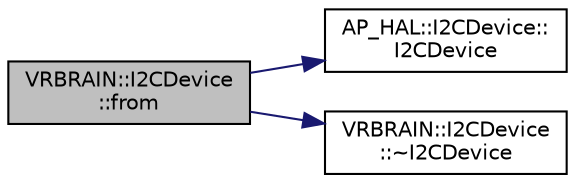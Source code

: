 digraph "VRBRAIN::I2CDevice::from"
{
 // INTERACTIVE_SVG=YES
  edge [fontname="Helvetica",fontsize="10",labelfontname="Helvetica",labelfontsize="10"];
  node [fontname="Helvetica",fontsize="10",shape=record];
  rankdir="LR";
  Node1 [label="VRBRAIN::I2CDevice\l::from",height=0.2,width=0.4,color="black", fillcolor="grey75", style="filled", fontcolor="black"];
  Node1 -> Node2 [color="midnightblue",fontsize="10",style="solid",fontname="Helvetica"];
  Node2 [label="AP_HAL::I2CDevice::\lI2CDevice",height=0.2,width=0.4,color="black", fillcolor="white", style="filled",URL="$classAP__HAL_1_1I2CDevice.html#ac84c9ea3fa0179792f138376516104e1"];
  Node1 -> Node3 [color="midnightblue",fontsize="10",style="solid",fontname="Helvetica"];
  Node3 [label="VRBRAIN::I2CDevice\l::~I2CDevice",height=0.2,width=0.4,color="black", fillcolor="white", style="filled",URL="$classVRBRAIN_1_1I2CDevice.html#ad7c25cde7cc4c99c41e15a5e6200cba9"];
}
